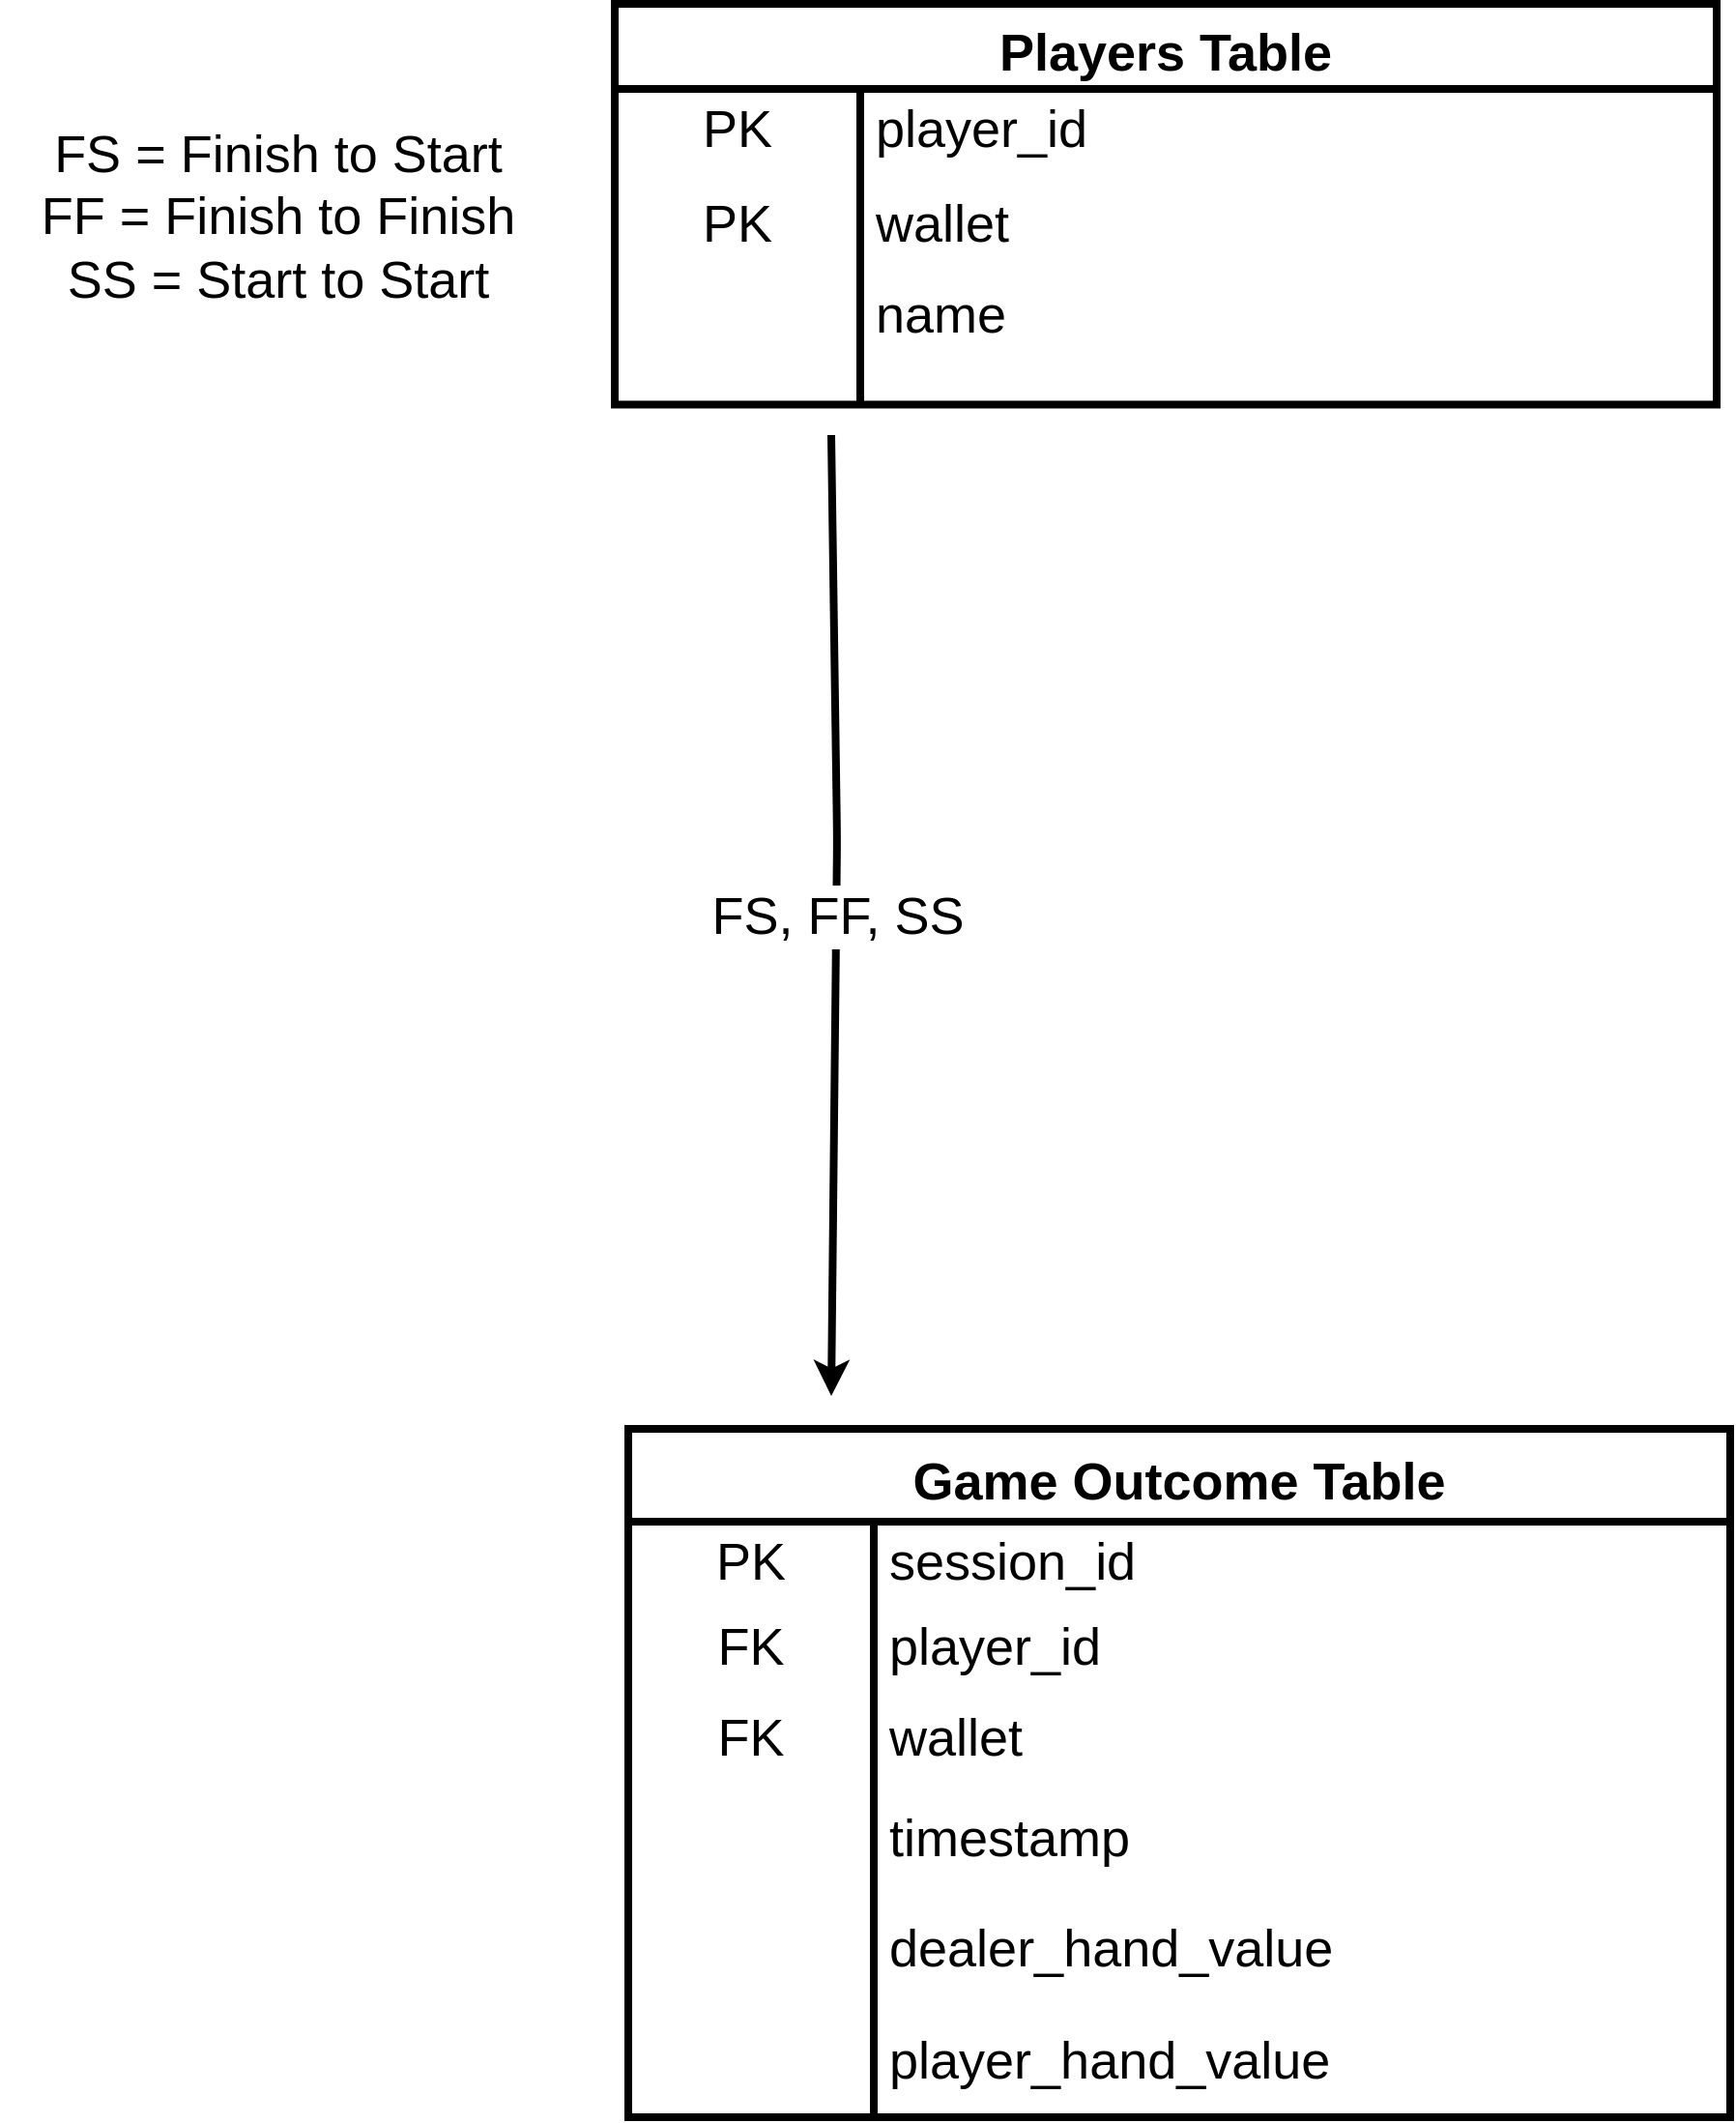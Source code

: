 <mxfile>
    <diagram id="ff_YOwPMqudrr0lO5pYB" name="Page-1">
        <mxGraphModel dx="2983" dy="1945" grid="0" gridSize="10" guides="1" tooltips="1" connect="1" arrows="1" fold="1" page="0" pageScale="1" pageWidth="850" pageHeight="1100" math="0" shadow="0">
            <root>
                <mxCell id="0"/>
                <mxCell id="1" parent="0"/>
                <mxCell id="36" value="Players Table" style="shape=table;startSize=44;container=1;collapsible=0;childLayout=tableLayout;fixedRows=1;rowLines=0;fontStyle=1;strokeWidth=4;fontSize=27;" vertex="1" parent="1">
                    <mxGeometry x="-116" y="-266" width="570" height="207.25" as="geometry"/>
                </mxCell>
                <mxCell id="49" style="shape=tableRow;horizontal=0;startSize=0;swimlaneHead=0;swimlaneBody=0;top=0;left=0;bottom=0;right=0;collapsible=0;dropTarget=0;fillColor=none;points=[[0,0.5],[1,0.5]];portConstraint=eastwest;strokeWidth=4;fontSize=27;" vertex="1" parent="36">
                    <mxGeometry y="44" width="570" height="41" as="geometry"/>
                </mxCell>
                <mxCell id="50" value="PK" style="shape=partialRectangle;html=1;whiteSpace=wrap;connectable=0;fillColor=none;top=0;left=0;bottom=0;right=0;overflow=hidden;pointerEvents=1;strokeWidth=4;fontSize=27;" vertex="1" parent="49">
                    <mxGeometry width="127" height="41" as="geometry">
                        <mxRectangle width="127" height="41" as="alternateBounds"/>
                    </mxGeometry>
                </mxCell>
                <mxCell id="51" value="player_id" style="shape=partialRectangle;html=1;whiteSpace=wrap;connectable=0;fillColor=none;top=0;left=0;bottom=0;right=0;align=left;spacingLeft=6;overflow=hidden;strokeWidth=4;fontSize=27;" vertex="1" parent="49">
                    <mxGeometry x="127" width="443" height="41" as="geometry">
                        <mxRectangle width="443" height="41" as="alternateBounds"/>
                    </mxGeometry>
                </mxCell>
                <mxCell id="46" style="shape=tableRow;horizontal=0;startSize=0;swimlaneHead=0;swimlaneBody=0;top=0;left=0;bottom=0;right=0;collapsible=0;dropTarget=0;fillColor=none;points=[[0,0.5],[1,0.5]];portConstraint=eastwest;strokeWidth=4;fontSize=27;" vertex="1" parent="36">
                    <mxGeometry y="85" width="570" height="57" as="geometry"/>
                </mxCell>
                <mxCell id="47" value="PK" style="shape=partialRectangle;html=1;whiteSpace=wrap;connectable=0;fillColor=none;top=0;left=0;bottom=0;right=0;overflow=hidden;pointerEvents=1;strokeWidth=4;fontSize=27;" vertex="1" parent="46">
                    <mxGeometry width="127" height="57" as="geometry">
                        <mxRectangle width="127" height="57" as="alternateBounds"/>
                    </mxGeometry>
                </mxCell>
                <mxCell id="48" value="wallet" style="shape=partialRectangle;html=1;whiteSpace=wrap;connectable=0;fillColor=none;top=0;left=0;bottom=0;right=0;align=left;spacingLeft=6;overflow=hidden;strokeWidth=4;fontSize=27;" vertex="1" parent="46">
                    <mxGeometry x="127" width="443" height="57" as="geometry">
                        <mxRectangle width="443" height="57" as="alternateBounds"/>
                    </mxGeometry>
                </mxCell>
                <mxCell id="40" value="" style="shape=tableRow;horizontal=0;startSize=0;swimlaneHead=0;swimlaneBody=0;top=0;left=0;bottom=0;right=0;collapsible=0;dropTarget=0;fillColor=none;points=[[0,0.5],[1,0.5]];portConstraint=eastwest;strokeWidth=4;fontSize=27;" vertex="1" parent="36">
                    <mxGeometry y="142" width="570" height="30" as="geometry"/>
                </mxCell>
                <mxCell id="41" value="" style="shape=partialRectangle;html=1;whiteSpace=wrap;connectable=0;fillColor=none;top=0;left=0;bottom=0;right=0;overflow=hidden;strokeWidth=4;fontSize=27;" vertex="1" parent="40">
                    <mxGeometry width="127" height="30" as="geometry">
                        <mxRectangle width="127" height="30" as="alternateBounds"/>
                    </mxGeometry>
                </mxCell>
                <mxCell id="42" value="name" style="shape=partialRectangle;html=1;whiteSpace=wrap;connectable=0;fillColor=none;top=0;left=0;bottom=0;right=0;align=left;spacingLeft=6;overflow=hidden;strokeWidth=4;fontSize=27;" vertex="1" parent="40">
                    <mxGeometry x="127" width="443" height="30" as="geometry">
                        <mxRectangle width="443" height="30" as="alternateBounds"/>
                    </mxGeometry>
                </mxCell>
                <mxCell id="43" value="" style="shape=tableRow;horizontal=0;startSize=0;swimlaneHead=0;swimlaneBody=0;top=0;left=0;bottom=0;right=0;collapsible=0;dropTarget=0;fillColor=none;points=[[0,0.5],[1,0.5]];portConstraint=eastwest;strokeWidth=4;fontSize=27;" vertex="1" parent="36">
                    <mxGeometry y="172" width="570" height="35" as="geometry"/>
                </mxCell>
                <mxCell id="44" value="" style="shape=partialRectangle;html=1;whiteSpace=wrap;connectable=0;fillColor=none;top=0;left=0;bottom=0;right=0;overflow=hidden;strokeWidth=4;fontSize=27;" vertex="1" parent="43">
                    <mxGeometry width="127" height="35" as="geometry">
                        <mxRectangle width="127" height="35" as="alternateBounds"/>
                    </mxGeometry>
                </mxCell>
                <mxCell id="45" value="" style="shape=partialRectangle;html=1;whiteSpace=wrap;connectable=0;fillColor=none;top=0;left=0;bottom=0;right=0;align=left;spacingLeft=6;overflow=hidden;strokeWidth=4;fontSize=27;" vertex="1" parent="43">
                    <mxGeometry x="127" width="443" height="35" as="geometry">
                        <mxRectangle width="443" height="35" as="alternateBounds"/>
                    </mxGeometry>
                </mxCell>
                <mxCell id="52" value="Game Outcome Table" style="shape=table;startSize=48;container=1;collapsible=0;childLayout=tableLayout;fixedRows=1;rowLines=0;fontStyle=1;strokeWidth=4;fontSize=27;" vertex="1" parent="1">
                    <mxGeometry x="-109" y="471" width="570" height="356" as="geometry"/>
                </mxCell>
                <mxCell id="53" style="shape=tableRow;horizontal=0;startSize=0;swimlaneHead=0;swimlaneBody=0;top=0;left=0;bottom=0;right=0;collapsible=0;dropTarget=0;fillColor=none;points=[[0,0.5],[1,0.5]];portConstraint=eastwest;strokeWidth=4;fontSize=27;" vertex="1" parent="52">
                    <mxGeometry y="48" width="570" height="41" as="geometry"/>
                </mxCell>
                <mxCell id="54" value="PK" style="shape=partialRectangle;html=1;whiteSpace=wrap;connectable=0;fillColor=none;top=0;left=0;bottom=0;right=0;overflow=hidden;pointerEvents=1;strokeWidth=4;fontSize=27;" vertex="1" parent="53">
                    <mxGeometry width="127" height="41" as="geometry">
                        <mxRectangle width="127" height="41" as="alternateBounds"/>
                    </mxGeometry>
                </mxCell>
                <mxCell id="55" value="session_id" style="shape=partialRectangle;html=1;whiteSpace=wrap;connectable=0;fillColor=none;top=0;left=0;bottom=0;right=0;align=left;spacingLeft=6;overflow=hidden;strokeWidth=4;fontSize=27;" vertex="1" parent="53">
                    <mxGeometry x="127" width="443" height="41" as="geometry">
                        <mxRectangle width="443" height="41" as="alternateBounds"/>
                    </mxGeometry>
                </mxCell>
                <mxCell id="56" style="shape=tableRow;horizontal=0;startSize=0;swimlaneHead=0;swimlaneBody=0;top=0;left=0;bottom=0;right=0;collapsible=0;dropTarget=0;fillColor=none;points=[[0,0.5],[1,0.5]];portConstraint=eastwest;strokeWidth=4;fontSize=27;" vertex="1" parent="52">
                    <mxGeometry y="89" width="570" height="47" as="geometry"/>
                </mxCell>
                <mxCell id="57" value="FK" style="shape=partialRectangle;html=1;whiteSpace=wrap;connectable=0;fillColor=none;top=0;left=0;bottom=0;right=0;overflow=hidden;pointerEvents=1;strokeWidth=4;fontSize=27;" vertex="1" parent="56">
                    <mxGeometry width="127" height="47" as="geometry">
                        <mxRectangle width="127" height="47" as="alternateBounds"/>
                    </mxGeometry>
                </mxCell>
                <mxCell id="58" value="player_id" style="shape=partialRectangle;html=1;whiteSpace=wrap;connectable=0;fillColor=none;top=0;left=0;bottom=0;right=0;align=left;spacingLeft=6;overflow=hidden;strokeWidth=4;fontSize=27;" vertex="1" parent="56">
                    <mxGeometry x="127" width="443" height="47" as="geometry">
                        <mxRectangle width="443" height="47" as="alternateBounds"/>
                    </mxGeometry>
                </mxCell>
                <mxCell id="59" value="" style="shape=tableRow;horizontal=0;startSize=0;swimlaneHead=0;swimlaneBody=0;top=0;left=0;bottom=0;right=0;collapsible=0;dropTarget=0;fillColor=none;points=[[0,0.5],[1,0.5]];portConstraint=eastwest;strokeWidth=4;fontSize=27;" vertex="1" parent="52">
                    <mxGeometry y="136" width="570" height="48" as="geometry"/>
                </mxCell>
                <mxCell id="60" value="FK" style="shape=partialRectangle;html=1;whiteSpace=wrap;connectable=0;fillColor=none;top=0;left=0;bottom=0;right=0;overflow=hidden;pointerEvents=1;strokeWidth=4;fontSize=27;" vertex="1" parent="59">
                    <mxGeometry width="127" height="48" as="geometry">
                        <mxRectangle width="127" height="48" as="alternateBounds"/>
                    </mxGeometry>
                </mxCell>
                <mxCell id="61" value="wallet" style="shape=partialRectangle;html=1;whiteSpace=wrap;connectable=0;fillColor=none;top=0;left=0;bottom=0;right=0;align=left;spacingLeft=6;overflow=hidden;strokeWidth=4;fontSize=27;" vertex="1" parent="59">
                    <mxGeometry x="127" width="443" height="48" as="geometry">
                        <mxRectangle width="443" height="48" as="alternateBounds"/>
                    </mxGeometry>
                </mxCell>
                <mxCell id="62" value="" style="shape=tableRow;horizontal=0;startSize=0;swimlaneHead=0;swimlaneBody=0;top=0;left=0;bottom=0;right=0;collapsible=0;dropTarget=0;fillColor=none;points=[[0,0.5],[1,0.5]];portConstraint=eastwest;strokeWidth=4;fontSize=27;" vertex="1" parent="52">
                    <mxGeometry y="184" width="570" height="56" as="geometry"/>
                </mxCell>
                <mxCell id="63" value="" style="shape=partialRectangle;html=1;whiteSpace=wrap;connectable=0;fillColor=none;top=0;left=0;bottom=0;right=0;overflow=hidden;strokeWidth=4;fontSize=27;" vertex="1" parent="62">
                    <mxGeometry width="127" height="56" as="geometry">
                        <mxRectangle width="127" height="56" as="alternateBounds"/>
                    </mxGeometry>
                </mxCell>
                <mxCell id="64" value="timestamp" style="shape=partialRectangle;html=1;whiteSpace=wrap;connectable=0;fillColor=none;top=0;left=0;bottom=0;right=0;align=left;spacingLeft=6;overflow=hidden;strokeWidth=4;fontSize=27;" vertex="1" parent="62">
                    <mxGeometry x="127" width="443" height="56" as="geometry">
                        <mxRectangle width="443" height="56" as="alternateBounds"/>
                    </mxGeometry>
                </mxCell>
                <mxCell id="65" value="" style="shape=tableRow;horizontal=0;startSize=0;swimlaneHead=0;swimlaneBody=0;top=0;left=0;bottom=0;right=0;collapsible=0;dropTarget=0;fillColor=none;points=[[0,0.5],[1,0.5]];portConstraint=eastwest;strokeWidth=4;fontSize=27;" vertex="1" parent="52">
                    <mxGeometry y="240" width="570" height="58" as="geometry"/>
                </mxCell>
                <mxCell id="66" value="" style="shape=partialRectangle;html=1;whiteSpace=wrap;connectable=0;fillColor=none;top=0;left=0;bottom=0;right=0;overflow=hidden;strokeWidth=4;fontSize=27;" vertex="1" parent="65">
                    <mxGeometry width="127" height="58" as="geometry">
                        <mxRectangle width="127" height="58" as="alternateBounds"/>
                    </mxGeometry>
                </mxCell>
                <mxCell id="67" value="dealer_hand_value" style="shape=partialRectangle;html=1;whiteSpace=wrap;connectable=0;fillColor=none;top=0;left=0;bottom=0;right=0;align=left;spacingLeft=6;overflow=hidden;strokeWidth=4;fontSize=27;" vertex="1" parent="65">
                    <mxGeometry x="127" width="443" height="58" as="geometry">
                        <mxRectangle width="443" height="58" as="alternateBounds"/>
                    </mxGeometry>
                </mxCell>
                <mxCell id="109" style="shape=tableRow;horizontal=0;startSize=0;swimlaneHead=0;swimlaneBody=0;top=0;left=0;bottom=0;right=0;collapsible=0;dropTarget=0;fillColor=none;points=[[0,0.5],[1,0.5]];portConstraint=eastwest;strokeWidth=4;fontSize=27;" vertex="1" parent="52">
                    <mxGeometry y="298" width="570" height="58" as="geometry"/>
                </mxCell>
                <mxCell id="110" style="shape=partialRectangle;html=1;whiteSpace=wrap;connectable=0;fillColor=none;top=0;left=0;bottom=0;right=0;overflow=hidden;strokeWidth=4;fontSize=27;" vertex="1" parent="109">
                    <mxGeometry width="127" height="58" as="geometry">
                        <mxRectangle width="127" height="58" as="alternateBounds"/>
                    </mxGeometry>
                </mxCell>
                <mxCell id="111" value="player_hand_value" style="shape=partialRectangle;html=1;whiteSpace=wrap;connectable=0;fillColor=none;top=0;left=0;bottom=0;right=0;align=left;spacingLeft=6;overflow=hidden;strokeWidth=4;fontSize=27;" vertex="1" parent="109">
                    <mxGeometry x="127" width="443" height="58" as="geometry">
                        <mxRectangle width="443" height="58" as="alternateBounds"/>
                    </mxGeometry>
                </mxCell>
                <mxCell id="71" value="FS = Finish to Start&lt;br&gt;FF = Finish to Finish&lt;br&gt;SS = Start to Start" style="text;html=1;strokeColor=none;fillColor=none;align=center;verticalAlign=middle;whiteSpace=wrap;rounded=0;strokeWidth=4;fontSize=27;" vertex="1" parent="1">
                    <mxGeometry x="-434" y="-203" width="288" height="93" as="geometry"/>
                </mxCell>
                <mxCell id="97" value="" style="endArrow=classic;html=1;strokeWidth=4;fontSize=27;" edge="1" parent="1">
                    <mxGeometry relative="1" as="geometry">
                        <mxPoint x="-4" y="-43" as="sourcePoint"/>
                        <mxPoint x="-4" y="454.02" as="targetPoint"/>
                        <Array as="points">
                            <mxPoint x="-1" y="166.02"/>
                        </Array>
                    </mxGeometry>
                </mxCell>
                <mxCell id="98" value="FS, FF, SS" style="edgeLabel;resizable=0;html=1;align=center;verticalAlign=middle;strokeWidth=4;fontSize=27;" connectable="0" vertex="1" parent="97">
                    <mxGeometry relative="1" as="geometry">
                        <mxPoint as="offset"/>
                    </mxGeometry>
                </mxCell>
            </root>
        </mxGraphModel>
    </diagram>
</mxfile>